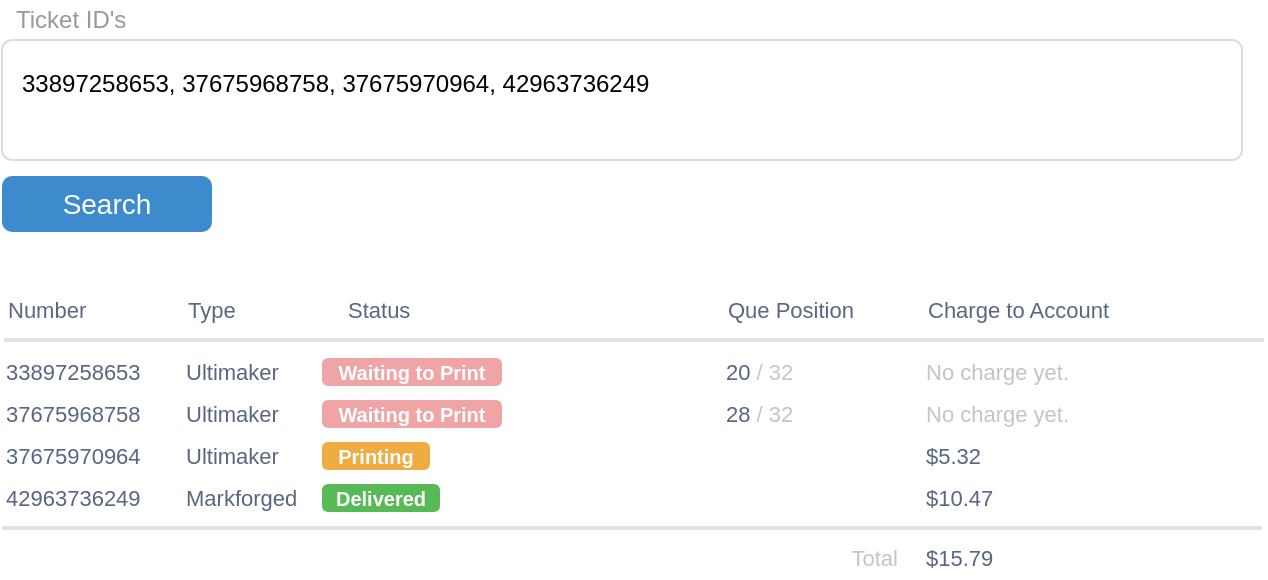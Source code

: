 <mxfile version="13.5.7" type="device"><diagram name="Page-1" id="c9db0220-8083-56f3-ca83-edcdcd058819"><mxGraphModel dx="1673" dy="967" grid="0" gridSize="10" guides="1" tooltips="1" connect="1" arrows="1" fold="1" page="1" pageScale="1.5" pageWidth="826" pageHeight="1169" background="#ffffff" math="0" shadow="0"><root><mxCell id="0" style=";html=1;"/><mxCell id="1" style=";html=1;" parent="0"/><mxCell id="3d76a8aef4d5c911-23" value="Ticket ID's" style="html=1;shadow=0;dashed=0;shape=mxgraph.bootstrap.rect;strokeColor=none;fillColor=none;fontColor=#999999;align=left;spacingLeft=5;whiteSpace=wrap;rounded=0;" parent="1" vertex="1"><mxGeometry x="15" y="58" width="200" height="20" as="geometry"/></mxCell><mxCell id="3d76a8aef4d5c911-24" value="&lt;div&gt;33897258653,&amp;nbsp;&lt;span&gt;37675968758,&amp;nbsp;&lt;/span&gt;&lt;span&gt;37675970964,&amp;nbsp;&lt;/span&gt;&lt;span&gt;42963736249&lt;/span&gt;&lt;/div&gt;" style="html=1;shadow=0;dashed=0;shape=mxgraph.bootstrap.rrect;rSize=5;fontSize=12;strokeColor=#dddddd;align=left;spacing=10;verticalAlign=top;whiteSpace=wrap;rounded=0;" parent="1" vertex="1"><mxGeometry x="15" y="78" width="620" height="60" as="geometry"/></mxCell><mxCell id="3d76a8aef4d5c911-51" value="Search" style="html=1;shadow=0;dashed=0;shape=mxgraph.bootstrap.rrect;align=center;rSize=5;strokeColor=none;fillColor=#3D8BCD;fontColor=#ffffff;fontSize=14;whiteSpace=wrap;rounded=0;" parent="1" vertex="1"><mxGeometry x="15" y="146" width="105" height="28" as="geometry"/></mxCell><mxCell id="3xLC73_QnoK2rzbH0VnU-62" value="" style="group" vertex="1" connectable="0" parent="1"><mxGeometry x="15" y="203" width="631" height="144" as="geometry"/></mxCell><mxCell id="3xLC73_QnoK2rzbH0VnU-3" value="Number" style="html=1;fillColor=none;strokeColor=none;fontSize=11;align=left;fontColor=#596780;whiteSpace=wrap" vertex="1" parent="3xLC73_QnoK2rzbH0VnU-62"><mxGeometry x="1" width="90" height="20" as="geometry"/></mxCell><mxCell id="3xLC73_QnoK2rzbH0VnU-4" value="Status" style="html=1;fillColor=none;strokeColor=none;fontSize=11;align=left;fontColor=#596780;whiteSpace=wrap" vertex="1" parent="3xLC73_QnoK2rzbH0VnU-62"><mxGeometry x="171" width="90" height="20" as="geometry"/></mxCell><mxCell id="3xLC73_QnoK2rzbH0VnU-5" value="Que Position" style="html=1;fillColor=none;strokeColor=none;fontSize=11;align=left;fontColor=#596780;whiteSpace=wrap" vertex="1" parent="3xLC73_QnoK2rzbH0VnU-62"><mxGeometry x="361" width="70" height="20" as="geometry"/></mxCell><mxCell id="3xLC73_QnoK2rzbH0VnU-6" value="Charge to Account" style="html=1;fillColor=none;strokeColor=none;fontSize=11;align=left;fontColor=#596780;whiteSpace=wrap" vertex="1" parent="3xLC73_QnoK2rzbH0VnU-62"><mxGeometry x="461" width="120" height="20" as="geometry"/></mxCell><mxCell id="3xLC73_QnoK2rzbH0VnU-7" value="" style="shape=line;strokeWidth=2;html=1;strokeColor=#DFE1E5;resizeWidth=1" vertex="1" parent="3xLC73_QnoK2rzbH0VnU-62"><mxGeometry x="1" y="20" width="630" height="10" as="geometry"/></mxCell><mxCell id="3xLC73_QnoK2rzbH0VnU-34" value="" style="shape=line;strokeWidth=2;html=1;strokeColor=#DFE1E5;resizeWidth=1" vertex="1" parent="3xLC73_QnoK2rzbH0VnU-62"><mxGeometry y="114" width="630" height="10" as="geometry"/></mxCell><mxCell id="3xLC73_QnoK2rzbH0VnU-37" value="Type" style="html=1;fillColor=none;strokeColor=none;fontSize=11;align=left;fontColor=#596780;whiteSpace=wrap" vertex="1" parent="3xLC73_QnoK2rzbH0VnU-62"><mxGeometry x="91" width="80" height="20" as="geometry"/></mxCell><mxCell id="3xLC73_QnoK2rzbH0VnU-45" value="" style="group" vertex="1" connectable="0" parent="3xLC73_QnoK2rzbH0VnU-62"><mxGeometry y="52" width="630" height="20" as="geometry"/></mxCell><mxCell id="3xLC73_QnoK2rzbH0VnU-40" value="Waiting to Print" style="html=1;fillColor=none;strokeColor=none;fontSize=11;align=left;fontColor=#596780;whiteSpace=wrap" vertex="1" parent="3xLC73_QnoK2rzbH0VnU-45"><mxGeometry x="160" width="180" height="20" as="geometry"/></mxCell><mxCell id="3xLC73_QnoK2rzbH0VnU-41" value="&lt;span style=&quot;color: rgb(196 , 196 , 196)&quot;&gt;No charge yet.&lt;/span&gt;" style="html=1;fillColor=none;strokeColor=none;fontSize=11;align=left;fontColor=#596780;whiteSpace=wrap" vertex="1" parent="3xLC73_QnoK2rzbH0VnU-45"><mxGeometry x="460" width="100" height="20" as="geometry"/></mxCell><mxCell id="3xLC73_QnoK2rzbH0VnU-42" value="&lt;div&gt;37675968758&lt;br&gt;&lt;/div&gt;" style="text;html=1;align=left;verticalAlign=middle;resizable=0;points=[];autosize=1;fontSize=11;fontColor=#596780;" vertex="1" parent="3xLC73_QnoK2rzbH0VnU-45"><mxGeometry width="80" height="20" as="geometry"/></mxCell><mxCell id="3xLC73_QnoK2rzbH0VnU-43" value="&lt;div style=&quot;font-size: 11px;&quot;&gt;&lt;span style=&quot;font-size: 11px;&quot;&gt;&lt;font style=&quot;font-size: 11px;&quot;&gt;Ultimaker&lt;/font&gt;&lt;/span&gt;&lt;/div&gt;" style="text;html=1;align=left;verticalAlign=middle;resizable=0;points=[];autosize=1;fontSize=11;fontColor=#596780;" vertex="1" parent="3xLC73_QnoK2rzbH0VnU-45"><mxGeometry x="90" width="60" height="20" as="geometry"/></mxCell><mxCell id="3xLC73_QnoK2rzbH0VnU-44" value="28&lt;font color=&quot;#c4c4c4&quot;&gt; / 32&lt;/font&gt;" style="html=1;fillColor=none;strokeColor=none;fontSize=11;align=left;fontColor=#596780;whiteSpace=wrap" vertex="1" parent="3xLC73_QnoK2rzbH0VnU-45"><mxGeometry x="360" width="80" height="20" as="geometry"/></mxCell><mxCell id="3xLC73_QnoK2rzbH0VnU-64" value="Waiting to Print" style="html=1;shadow=0;dashed=0;shape=mxgraph.bootstrap.rrect;align=center;rSize=3;strokeColor=none;fontColor=#ffffff;fontStyle=1;fontSize=10;whiteSpace=wrap;rounded=0;fillColor=#EFA5A5;" vertex="1" parent="3xLC73_QnoK2rzbH0VnU-45"><mxGeometry x="160" y="3" width="90" height="14" as="geometry"/></mxCell><mxCell id="3xLC73_QnoK2rzbH0VnU-46" value="" style="group" vertex="1" connectable="0" parent="3xLC73_QnoK2rzbH0VnU-62"><mxGeometry y="31" width="630" height="20" as="geometry"/></mxCell><mxCell id="3xLC73_QnoK2rzbH0VnU-12" value="Waiting to Print" style="html=1;fillColor=none;strokeColor=none;fontSize=11;align=left;fontColor=#596780;whiteSpace=wrap" vertex="1" parent="3xLC73_QnoK2rzbH0VnU-46"><mxGeometry x="160" width="180" height="20" as="geometry"/></mxCell><mxCell id="3xLC73_QnoK2rzbH0VnU-13" value="&lt;font color=&quot;#c4c4c4&quot;&gt;No charge yet.&lt;/font&gt;" style="html=1;fillColor=none;strokeColor=none;fontSize=11;align=left;fontColor=#596780;whiteSpace=wrap" vertex="1" parent="3xLC73_QnoK2rzbH0VnU-46"><mxGeometry x="460" width="100" height="20" as="geometry"/></mxCell><mxCell id="3xLC73_QnoK2rzbH0VnU-36" value="&lt;div style=&quot;font-size: 11px;&quot;&gt;&lt;span style=&quot;font-size: 11px;&quot;&gt;33897258653&lt;/span&gt;&lt;/div&gt;" style="text;html=1;align=left;verticalAlign=middle;resizable=0;points=[];autosize=1;fontSize=11;fontColor=#596780;" vertex="1" parent="3xLC73_QnoK2rzbH0VnU-46"><mxGeometry width="80" height="20" as="geometry"/></mxCell><mxCell id="3xLC73_QnoK2rzbH0VnU-38" value="&lt;div style=&quot;font-size: 11px;&quot;&gt;&lt;span style=&quot;font-size: 11px;&quot;&gt;&lt;font style=&quot;font-size: 11px;&quot;&gt;Ultimaker&lt;/font&gt;&lt;/span&gt;&lt;/div&gt;" style="text;html=1;align=left;verticalAlign=middle;resizable=0;points=[];autosize=1;fontSize=11;fontColor=#596780;" vertex="1" parent="3xLC73_QnoK2rzbH0VnU-46"><mxGeometry x="90" width="60" height="20" as="geometry"/></mxCell><mxCell id="3xLC73_QnoK2rzbH0VnU-39" value="20 &lt;font color=&quot;#c7c7c7&quot;&gt;/ 32&lt;/font&gt;" style="html=1;fillColor=none;strokeColor=none;fontSize=11;align=left;fontColor=#596780;whiteSpace=wrap" vertex="1" parent="3xLC73_QnoK2rzbH0VnU-46"><mxGeometry x="360" width="80" height="20" as="geometry"/></mxCell><mxCell id="3xLC73_QnoK2rzbH0VnU-63" value="Waiting to Print" style="html=1;shadow=0;dashed=0;shape=mxgraph.bootstrap.rrect;align=center;rSize=3;strokeColor=none;fontColor=#ffffff;fontStyle=1;fontSize=10;whiteSpace=wrap;rounded=0;fillColor=#EFA5A5;" vertex="1" parent="3xLC73_QnoK2rzbH0VnU-46"><mxGeometry x="160" y="3" width="90" height="14" as="geometry"/></mxCell><mxCell id="3xLC73_QnoK2rzbH0VnU-47" value="" style="group" vertex="1" connectable="0" parent="3xLC73_QnoK2rzbH0VnU-62"><mxGeometry y="73" width="630" height="20" as="geometry"/></mxCell><mxCell id="3xLC73_QnoK2rzbH0VnU-48" value="Printing" style="html=1;fillColor=none;strokeColor=none;fontSize=11;align=left;fontColor=#596780;whiteSpace=wrap" vertex="1" parent="3xLC73_QnoK2rzbH0VnU-47"><mxGeometry x="160" width="180" height="20" as="geometry"/></mxCell><mxCell id="3xLC73_QnoK2rzbH0VnU-49" value="$5.32" style="html=1;fillColor=none;strokeColor=none;fontSize=11;align=left;fontColor=#596780;whiteSpace=wrap" vertex="1" parent="3xLC73_QnoK2rzbH0VnU-47"><mxGeometry x="460" width="100" height="20" as="geometry"/></mxCell><mxCell id="3xLC73_QnoK2rzbH0VnU-50" value="&lt;div&gt;37675970964&lt;br&gt;&lt;/div&gt;" style="text;html=1;align=left;verticalAlign=middle;resizable=0;points=[];autosize=1;fontSize=11;fontColor=#596780;" vertex="1" parent="3xLC73_QnoK2rzbH0VnU-47"><mxGeometry width="80" height="20" as="geometry"/></mxCell><mxCell id="3xLC73_QnoK2rzbH0VnU-51" value="&lt;div style=&quot;font-size: 11px;&quot;&gt;&lt;span style=&quot;font-size: 11px;&quot;&gt;&lt;font style=&quot;font-size: 11px;&quot;&gt;Ultimaker&lt;/font&gt;&lt;/span&gt;&lt;/div&gt;" style="text;html=1;align=left;verticalAlign=middle;resizable=0;points=[];autosize=1;fontSize=11;fontColor=#596780;" vertex="1" parent="3xLC73_QnoK2rzbH0VnU-47"><mxGeometry x="90" width="60" height="20" as="geometry"/></mxCell><mxCell id="3d76a8aef4d5c911-46" value="Printing" style="html=1;shadow=0;dashed=0;shape=mxgraph.bootstrap.rrect;align=center;rSize=3;strokeColor=none;fillColor=#EFAC43;fontColor=#ffffff;fontStyle=1;fontSize=10;whiteSpace=wrap;rounded=0;" parent="3xLC73_QnoK2rzbH0VnU-47" vertex="1"><mxGeometry x="160" y="3" width="54" height="14" as="geometry"/></mxCell><mxCell id="3xLC73_QnoK2rzbH0VnU-53" value="" style="group" vertex="1" connectable="0" parent="3xLC73_QnoK2rzbH0VnU-62"><mxGeometry y="94" width="630" height="20" as="geometry"/></mxCell><mxCell id="3xLC73_QnoK2rzbH0VnU-54" value="Delivered" style="html=1;fillColor=none;strokeColor=none;fontSize=11;align=left;fontColor=#596780;whiteSpace=wrap" vertex="1" parent="3xLC73_QnoK2rzbH0VnU-53"><mxGeometry x="160" width="180" height="20" as="geometry"/></mxCell><mxCell id="3xLC73_QnoK2rzbH0VnU-55" value="$10.47" style="html=1;fillColor=none;strokeColor=none;fontSize=11;align=left;fontColor=#596780;whiteSpace=wrap" vertex="1" parent="3xLC73_QnoK2rzbH0VnU-53"><mxGeometry x="460" width="100" height="20" as="geometry"/></mxCell><mxCell id="3xLC73_QnoK2rzbH0VnU-56" value="&lt;div&gt;42963736249&lt;br&gt;&lt;/div&gt;" style="text;html=1;align=left;verticalAlign=middle;resizable=0;points=[];autosize=1;fontSize=11;fontColor=#596780;" vertex="1" parent="3xLC73_QnoK2rzbH0VnU-53"><mxGeometry width="80" height="20" as="geometry"/></mxCell><mxCell id="3xLC73_QnoK2rzbH0VnU-57" value="&lt;div style=&quot;font-size: 11px&quot;&gt;&lt;span style=&quot;font-size: 11px&quot;&gt;&lt;font style=&quot;font-size: 11px&quot;&gt;Markforged&lt;/font&gt;&lt;/span&gt;&lt;/div&gt;" style="text;html=1;align=left;verticalAlign=middle;resizable=0;points=[];autosize=1;fontSize=11;fontColor=#596780;" vertex="1" parent="3xLC73_QnoK2rzbH0VnU-53"><mxGeometry x="90" width="70" height="20" as="geometry"/></mxCell><mxCell id="3d76a8aef4d5c911-42" value="Delivered" style="html=1;shadow=0;dashed=0;shape=mxgraph.bootstrap.rrect;align=center;rSize=3;strokeColor=none;fillColor=#58B957;fontColor=#ffffff;fontStyle=1;fontSize=10;whiteSpace=wrap;rounded=0;" parent="3xLC73_QnoK2rzbH0VnU-53" vertex="1"><mxGeometry x="160" y="3" width="59" height="14" as="geometry"/></mxCell><mxCell id="3xLC73_QnoK2rzbH0VnU-58" value="$15.79" style="html=1;fillColor=none;strokeColor=none;fontSize=11;align=left;fontColor=#596780;whiteSpace=wrap" vertex="1" parent="3xLC73_QnoK2rzbH0VnU-62"><mxGeometry x="460" y="124" width="100" height="20" as="geometry"/></mxCell><mxCell id="3xLC73_QnoK2rzbH0VnU-59" value="&lt;span style=&quot;color: rgb(196 , 196 , 196)&quot;&gt;Total&lt;/span&gt;" style="html=1;fillColor=none;strokeColor=none;fontSize=11;align=right;fontColor=#596780;whiteSpace=wrap" vertex="1" parent="3xLC73_QnoK2rzbH0VnU-62"><mxGeometry x="350" y="124" width="100" height="20" as="geometry"/></mxCell></root></mxGraphModel></diagram></mxfile>